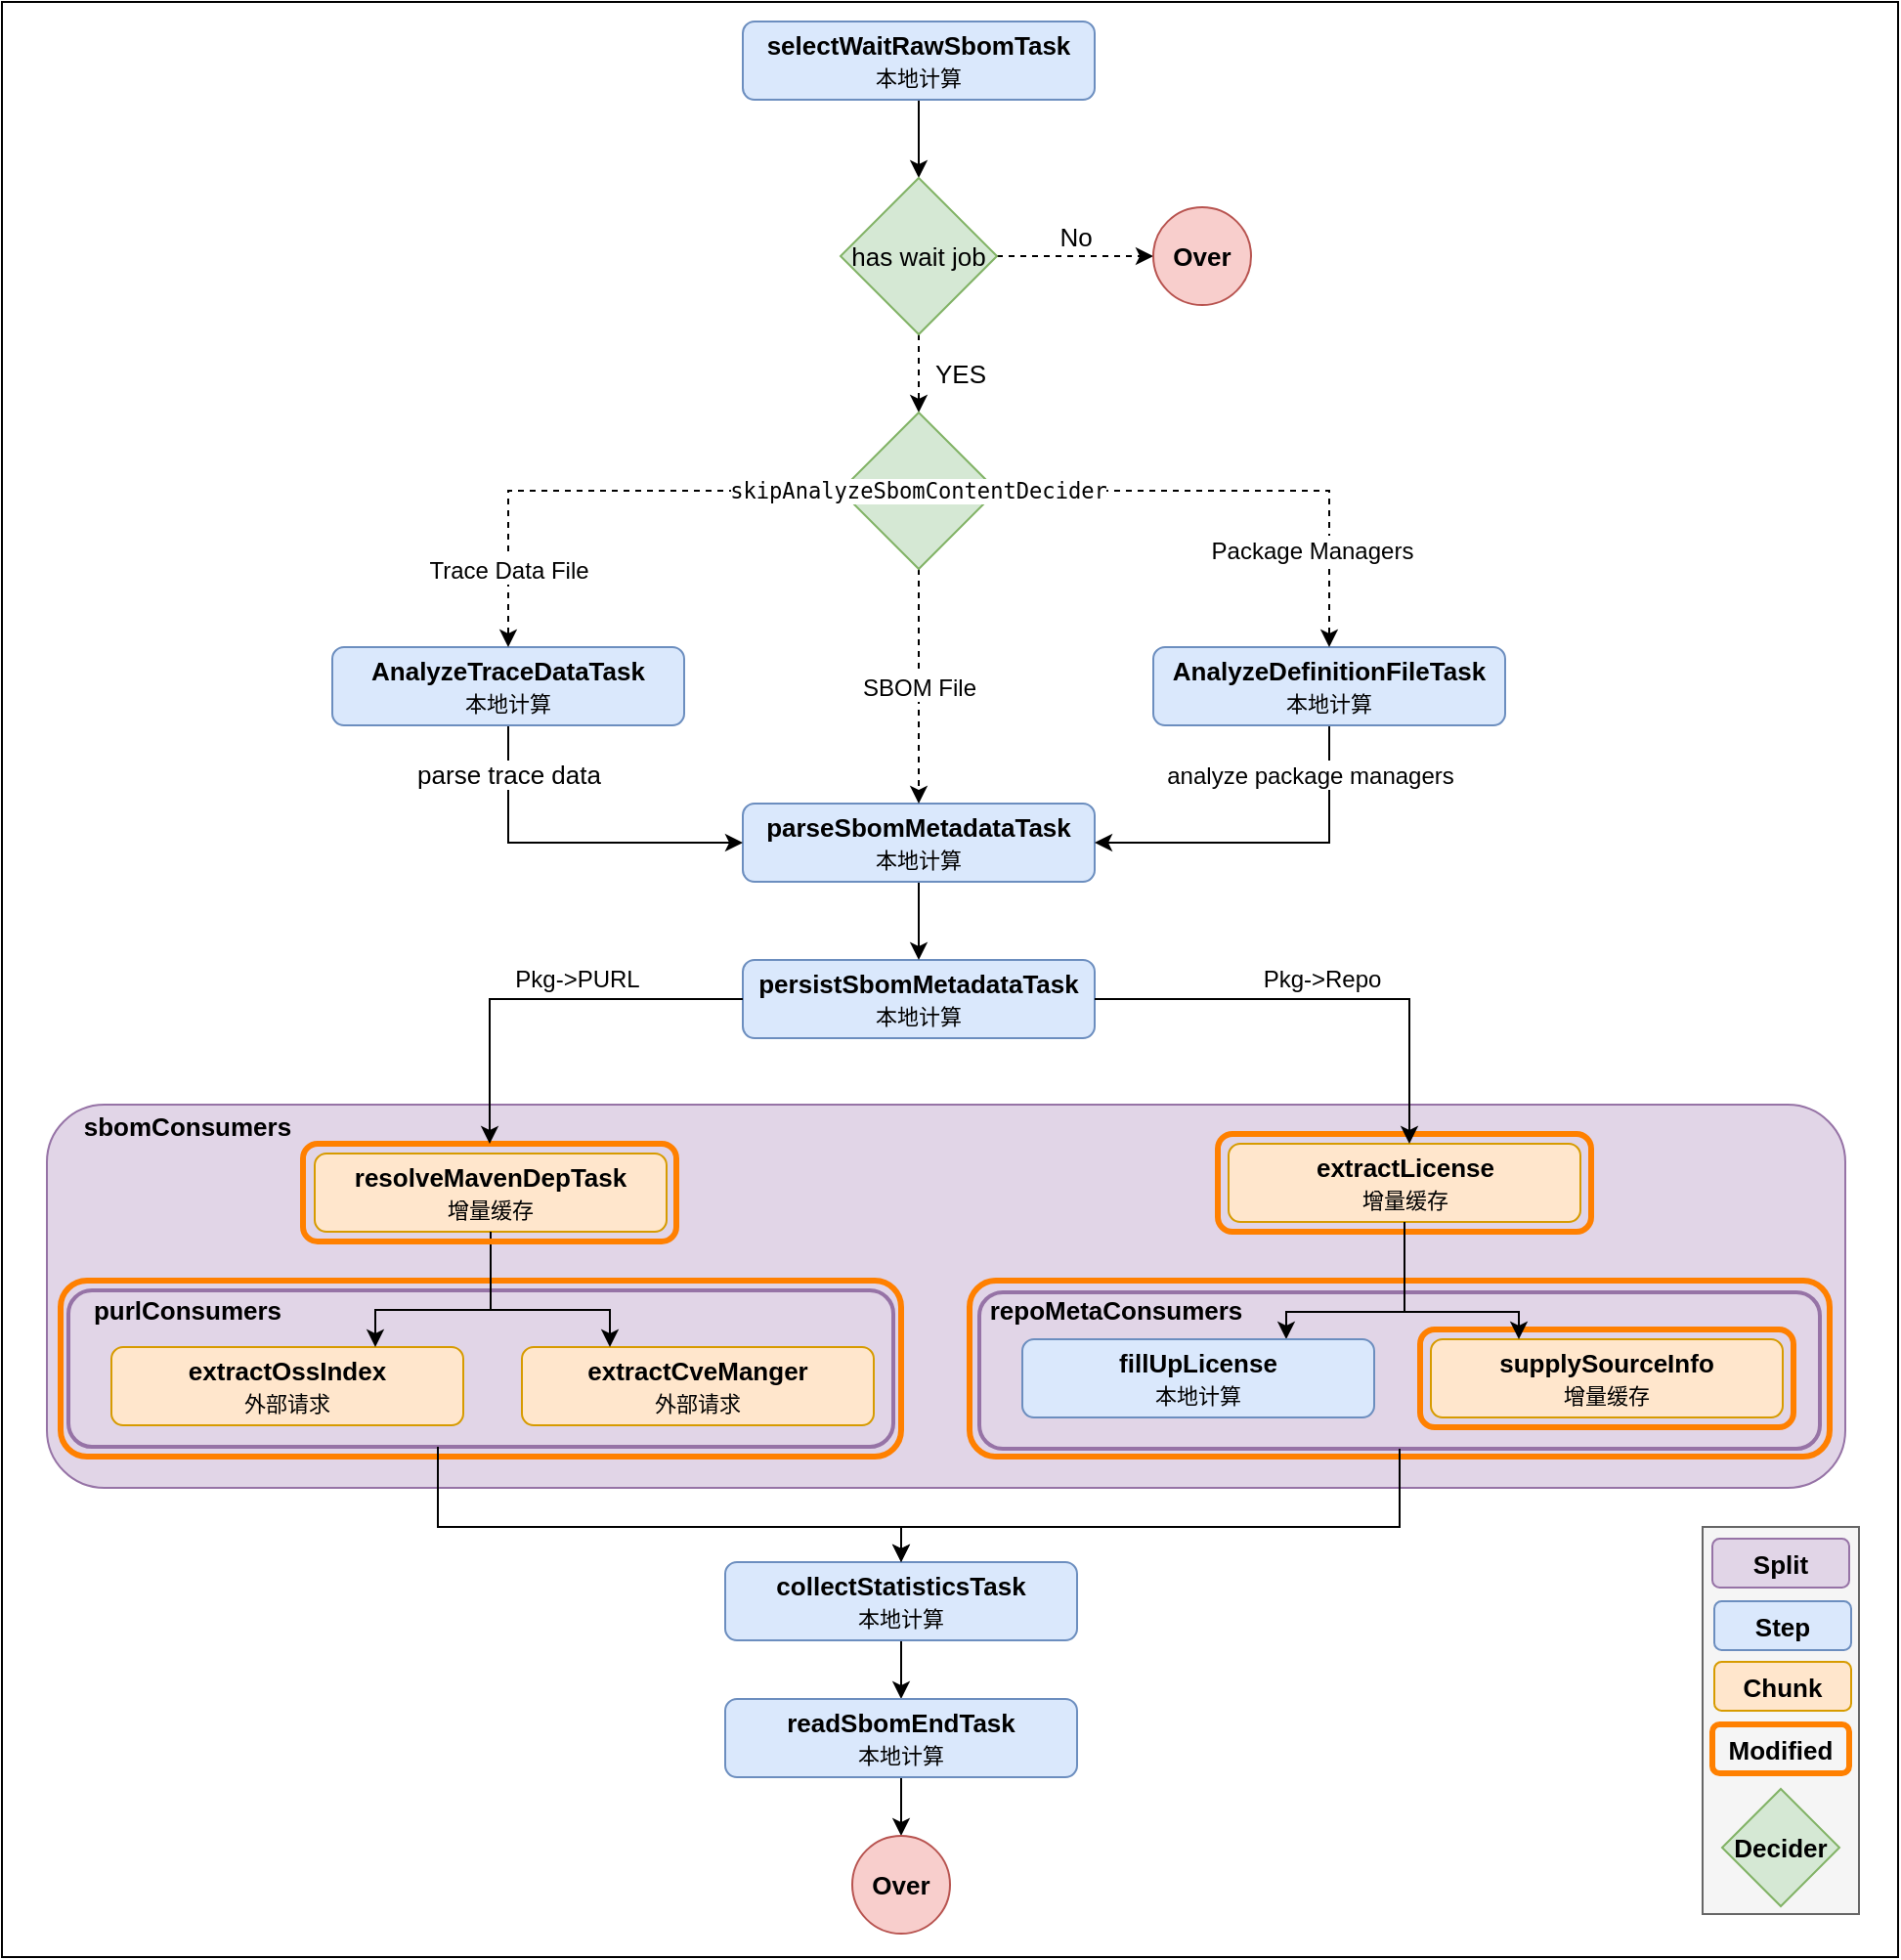 <mxfile version="20.3.0" type="device"><diagram id="M8MxXBrPchK3HFXcNhpn" name="Page-1"><mxGraphModel dx="2249" dy="865" grid="1" gridSize="10" guides="1" tooltips="1" connect="1" arrows="1" fold="1" page="1" pageScale="1" pageWidth="827" pageHeight="1169" math="0" shadow="0"><root><mxCell id="0"/><mxCell id="1" parent="0"/><mxCell id="147" value="" style="rounded=0;whiteSpace=wrap;html=1;" parent="1" vertex="1"><mxGeometry x="-750" width="970" height="1000" as="geometry"/></mxCell><mxCell id="C5ugTc-_vFbD0YW2NuKP-161" value="" style="rounded=1;whiteSpace=wrap;html=1;fontSize=12;fillColor=#e1d5e7;strokeColor=#9673a6;" vertex="1" parent="1"><mxGeometry x="-727" y="564" width="920" height="196" as="geometry"/></mxCell><mxCell id="C5ugTc-_vFbD0YW2NuKP-149" value="" style="rounded=1;whiteSpace=wrap;html=1;fillColor=none;strokeWidth=3;strokeColor=#FF8000;" vertex="1" parent="1"><mxGeometry x="-720" y="654" width="430" height="90" as="geometry"/></mxCell><mxCell id="129" value="" style="rounded=1;whiteSpace=wrap;html=1;fontSize=12;fillColor=#e1d5e7;strokeColor=#9673a6;strokeWidth=2;" parent="1" vertex="1"><mxGeometry x="-250" y="660" width="430" height="80" as="geometry"/></mxCell><mxCell id="116" value="" style="rounded=1;whiteSpace=wrap;html=1;fontSize=12;fillColor=#e1d5e7;strokeColor=#9673a6;strokeWidth=2;" parent="1" vertex="1"><mxGeometry x="-716" y="659" width="422" height="80" as="geometry"/></mxCell><mxCell id="90" style="edgeStyle=orthogonalEdgeStyle;rounded=0;orthogonalLoop=1;jettySize=auto;html=1;exitX=0.5;exitY=1;exitDx=0;exitDy=0;entryX=0.5;entryY=0;entryDx=0;entryDy=0;fontSize=13;" parent="1" source="91" target="94" edge="1"><mxGeometry relative="1" as="geometry"/></mxCell><mxCell id="91" value="selectWaitRawSbomTask&lt;br&gt;&lt;span style=&quot;font-size: 11px; font-weight: 400;&quot;&gt;本地计算&lt;/span&gt;" style="rounded=1;whiteSpace=wrap;html=1;fillColor=#dae8fc;strokeColor=#6c8ebf;fontSize=13;fontStyle=1" parent="1" vertex="1"><mxGeometry x="-371" y="10" width="180" height="40" as="geometry"/></mxCell><mxCell id="92" value="No" style="edgeStyle=orthogonalEdgeStyle;rounded=0;orthogonalLoop=1;jettySize=auto;html=1;exitX=1;exitY=0.5;exitDx=0;exitDy=0;entryX=0;entryY=0.5;entryDx=0;entryDy=0;fontSize=13;dashed=1;" parent="1" source="94" target="95" edge="1"><mxGeometry y="10" relative="1" as="geometry"><mxPoint as="offset"/></mxGeometry></mxCell><mxCell id="93" value="YES" style="edgeStyle=orthogonalEdgeStyle;rounded=0;orthogonalLoop=1;jettySize=auto;html=1;exitX=0.5;exitY=1;exitDx=0;exitDy=0;entryX=0.5;entryY=0;entryDx=0;entryDy=0;fontSize=13;dashed=1;" parent="1" source="94" target="114" edge="1"><mxGeometry y="21" relative="1" as="geometry"><mxPoint as="offset"/></mxGeometry></mxCell><mxCell id="94" value="has wait job" style="rhombus;whiteSpace=wrap;html=1;fillColor=#d5e8d4;strokeColor=#82b366;fontSize=13;" parent="1" vertex="1"><mxGeometry x="-321" y="90" width="80" height="80" as="geometry"/></mxCell><mxCell id="95" value="Over" style="ellipse;whiteSpace=wrap;html=1;aspect=fixed;fillColor=#f8cecc;strokeColor=#b85450;fontSize=13;fontStyle=1" parent="1" vertex="1"><mxGeometry x="-161" y="105" width="50" height="50" as="geometry"/></mxCell><mxCell id="100" value="persistSbomMetadataTask&lt;br&gt;&lt;span style=&quot;font-size: 11px; font-weight: 400;&quot;&gt;本地计算&lt;/span&gt;" style="rounded=1;whiteSpace=wrap;html=1;fillColor=#dae8fc;strokeColor=#6c8ebf;fontSize=13;fontStyle=1" parent="1" vertex="1"><mxGeometry x="-371" y="490" width="180" height="40" as="geometry"/></mxCell><mxCell id="101" style="edgeStyle=orthogonalEdgeStyle;rounded=0;orthogonalLoop=1;jettySize=auto;html=1;exitX=0.5;exitY=1;exitDx=0;exitDy=0;fontSize=13;fontColor=#000000;" parent="1" source="102" target="100" edge="1"><mxGeometry relative="1" as="geometry"/></mxCell><mxCell id="102" value="parseSbomMetadataTask&lt;br&gt;&lt;span style=&quot;font-size: 11px; font-weight: 400;&quot;&gt;本地计算&lt;/span&gt;" style="rounded=1;whiteSpace=wrap;html=1;fillColor=#dae8fc;strokeColor=#6c8ebf;fontSize=13;fontStyle=1" parent="1" vertex="1"><mxGeometry x="-371" y="410" width="180" height="40" as="geometry"/></mxCell><mxCell id="103" style="edgeStyle=orthogonalEdgeStyle;rounded=0;orthogonalLoop=1;jettySize=auto;html=1;exitX=0.5;exitY=1;exitDx=0;exitDy=0;entryX=0;entryY=0.5;entryDx=0;entryDy=0;fontSize=13;fontColor=#000000;" parent="1" source="105" target="102" edge="1"><mxGeometry relative="1" as="geometry"/></mxCell><mxCell id="104" value="parse trace data" style="edgeLabel;html=1;align=center;verticalAlign=middle;resizable=0;points=[];fontSize=13;fontColor=#000000;" parent="103" vertex="1" connectable="0"><mxGeometry x="-0.367" relative="1" as="geometry"><mxPoint y="-32" as="offset"/></mxGeometry></mxCell><mxCell id="105" value="AnalyzeTraceDataTask&lt;br&gt;&lt;span style=&quot;font-size: 11px; font-weight: 400;&quot;&gt;本地计算&lt;/span&gt;" style="rounded=1;whiteSpace=wrap;html=1;fillColor=#dae8fc;strokeColor=#6c8ebf;fontSize=13;fontStyle=1" parent="1" vertex="1"><mxGeometry x="-581" y="330" width="180" height="40" as="geometry"/></mxCell><mxCell id="106" style="edgeStyle=orthogonalEdgeStyle;rounded=0;orthogonalLoop=1;jettySize=auto;html=1;entryX=1;entryY=0.5;entryDx=0;entryDy=0;fontSize=13;fontColor=#000000;exitX=0.5;exitY=1;exitDx=0;exitDy=0;" parent="1" source="108" target="102" edge="1"><mxGeometry relative="1" as="geometry"/></mxCell><mxCell id="107" value="&lt;font style=&quot;font-size: 12px&quot;&gt;analyze package managers&lt;/font&gt;" style="edgeLabel;html=1;align=center;verticalAlign=middle;resizable=0;points=[];fontSize=13;fontColor=#000000;" parent="106" vertex="1" connectable="0"><mxGeometry x="-0.044" y="1" relative="1" as="geometry"><mxPoint x="16" y="-36" as="offset"/></mxGeometry></mxCell><mxCell id="108" value="AnalyzeDefinitionFileTask&lt;br&gt;&lt;span style=&quot;font-size: 11px; font-weight: 400;&quot;&gt;本地计算&lt;/span&gt;" style="rounded=1;whiteSpace=wrap;html=1;fillColor=#dae8fc;strokeColor=#6c8ebf;fontSize=13;fontStyle=1" parent="1" vertex="1"><mxGeometry x="-161" y="330" width="180" height="40" as="geometry"/></mxCell><mxCell id="109" value="&lt;font style=&quot;font-size: 12px&quot;&gt;SBOM File&lt;/font&gt;" style="edgeStyle=orthogonalEdgeStyle;rounded=0;orthogonalLoop=1;jettySize=auto;html=1;exitX=0.5;exitY=1;exitDx=0;exitDy=0;entryX=0.5;entryY=0;entryDx=0;entryDy=0;fontSize=13;fontColor=#000000;dashed=1;" parent="1" source="114" target="102" edge="1"><mxGeometry relative="1" as="geometry"><mxPoint x="-281" y="310" as="sourcePoint"/></mxGeometry></mxCell><mxCell id="110" style="edgeStyle=orthogonalEdgeStyle;rounded=0;orthogonalLoop=1;jettySize=auto;html=1;fontSize=13;fontColor=#000000;dashed=1;" parent="1" source="114" target="105" edge="1"><mxGeometry relative="1" as="geometry"/></mxCell><mxCell id="111" value="&lt;font style=&quot;font-size: 12px&quot;&gt;Trace Data File&lt;/font&gt;" style="edgeLabel;html=1;align=center;verticalAlign=middle;resizable=0;points=[];fontSize=13;fontColor=#000000;" parent="110" vertex="1" connectable="0"><mxGeometry x="-0.009" relative="1" as="geometry"><mxPoint x="-46" y="40" as="offset"/></mxGeometry></mxCell><mxCell id="C5ugTc-_vFbD0YW2NuKP-152" value="" style="rounded=1;whiteSpace=wrap;fillColor=none;strokeWidth=3;strokeColor=#FF8000;" vertex="1" parent="1"><mxGeometry x="-255" y="654" width="440" height="90" as="geometry"/></mxCell><mxCell id="112" style="edgeStyle=orthogonalEdgeStyle;rounded=0;orthogonalLoop=1;jettySize=auto;html=1;exitX=1;exitY=0.5;exitDx=0;exitDy=0;entryX=0.5;entryY=0;entryDx=0;entryDy=0;fontSize=13;fontColor=#000000;dashed=1;" parent="1" source="114" target="108" edge="1"><mxGeometry relative="1" as="geometry"/></mxCell><mxCell id="113" value="&lt;font style=&quot;font-size: 12px&quot;&gt;Package Managers&lt;/font&gt;" style="edgeLabel;html=1;align=center;verticalAlign=middle;resizable=0;points=[];fontSize=13;fontColor=#000000;" parent="112" vertex="1" connectable="0"><mxGeometry x="0.339" y="3" relative="1" as="geometry"><mxPoint x="-7" y="33" as="offset"/></mxGeometry></mxCell><mxCell id="114" value="&lt;pre style=&quot;background-color: rgb(255 , 255 , 255) ; font-family: &amp;#34;jetbrains mono&amp;#34; , monospace ; font-size: 8.3pt&quot;&gt;&lt;pre style=&quot;font-family: &amp;#34;jetbrains mono&amp;#34; , monospace ; font-size: 8.3pt&quot;&gt;skipAnalyzeSbomContentDecider&lt;/pre&gt;&lt;/pre&gt;" style="rhombus;whiteSpace=wrap;html=1;fillColor=#d5e8d4;strokeColor=#82b366;fontSize=13;" parent="1" vertex="1"><mxGeometry x="-321" y="210" width="80" height="80" as="geometry"/></mxCell><mxCell id="117" value="&lt;b&gt;purlConsumers&lt;/b&gt;" style="text;html=1;strokeColor=none;fillColor=none;align=center;verticalAlign=middle;whiteSpace=wrap;rounded=0;fontSize=13;fontColor=#000000;" parent="1" vertex="1"><mxGeometry x="-716" y="659" width="122" height="20" as="geometry"/></mxCell><mxCell id="118" value="&lt;b&gt;resolveMavenDepTask&lt;br&gt;&lt;/b&gt;&lt;span style=&quot;font-size: 11px; font-weight: 400;&quot;&gt;增量缓存&lt;/span&gt;&lt;b&gt;&lt;br&gt;&lt;/b&gt;" style="rounded=1;whiteSpace=wrap;html=1;fillColor=#ffe6cc;strokeColor=#d79b00;fontSize=13;fontStyle=1" parent="1" vertex="1"><mxGeometry x="-590" y="589" width="180" height="40" as="geometry"/></mxCell><mxCell id="119" value="extractOssIndex&lt;br&gt;&lt;font style=&quot;font-size: 11px; font-weight: normal;&quot;&gt;外部请求&lt;/font&gt;" style="rounded=1;whiteSpace=wrap;html=1;fillColor=#ffe6cc;strokeColor=#d79b00;fontSize=13;fontStyle=1" parent="1" vertex="1"><mxGeometry x="-694" y="688" width="180" height="40" as="geometry"/></mxCell><mxCell id="120" value="extractCveManger&lt;br&gt;&lt;span style=&quot;font-size: 11px; font-weight: 400;&quot;&gt;外部请求&lt;/span&gt;" style="rounded=1;whiteSpace=wrap;html=1;fillColor=#ffe6cc;strokeColor=#d79b00;fontSize=13;fontStyle=1" parent="1" vertex="1"><mxGeometry x="-484" y="688" width="180" height="40" as="geometry"/></mxCell><mxCell id="121" style="edgeStyle=orthogonalEdgeStyle;rounded=0;orthogonalLoop=1;jettySize=auto;html=1;fontSize=12;fontColor=#000000;entryX=0.25;entryY=0;entryDx=0;entryDy=0;exitX=0.5;exitY=1;exitDx=0;exitDy=0;" parent="1" source="118" target="120" edge="1"><mxGeometry relative="1" as="geometry"><mxPoint x="70" y="609" as="targetPoint"/><mxPoint x="-500" y="639" as="sourcePoint"/><Array as="points"><mxPoint x="-500" y="669"/><mxPoint x="-439" y="669"/></Array></mxGeometry></mxCell><mxCell id="122" style="edgeStyle=orthogonalEdgeStyle;rounded=0;orthogonalLoop=1;jettySize=auto;html=1;fontSize=12;fontColor=#000000;entryX=0.75;entryY=0;entryDx=0;entryDy=0;exitX=0.5;exitY=1;exitDx=0;exitDy=0;" parent="1" source="118" target="119" edge="1"><mxGeometry relative="1" as="geometry"><mxPoint x="70" y="609" as="targetPoint"/><mxPoint x="-500" y="640" as="sourcePoint"/><Array as="points"><mxPoint x="-500" y="669"/><mxPoint x="-559" y="669"/></Array></mxGeometry></mxCell><mxCell id="123" style="edgeStyle=orthogonalEdgeStyle;rounded=0;orthogonalLoop=1;jettySize=auto;html=1;exitX=0.5;exitY=1;exitDx=0;exitDy=0;entryX=0.5;entryY=0;entryDx=0;entryDy=0;fontSize=12;fontColor=#000000;" parent="1" source="124" target="126" edge="1"><mxGeometry relative="1" as="geometry"/></mxCell><mxCell id="124" value="collectStatisticsTask&lt;br&gt;&lt;span style=&quot;font-size: 11px; font-weight: 400;&quot;&gt;本地计算&lt;/span&gt;" style="rounded=1;whiteSpace=wrap;html=1;fillColor=#dae8fc;strokeColor=#6c8ebf;fontSize=13;fontStyle=1" parent="1" vertex="1"><mxGeometry x="-380" y="798" width="180" height="40" as="geometry"/></mxCell><mxCell id="125" style="edgeStyle=orthogonalEdgeStyle;rounded=0;orthogonalLoop=1;jettySize=auto;html=1;exitX=0.5;exitY=1;exitDx=0;exitDy=0;entryX=0.5;entryY=0;entryDx=0;entryDy=0;fontSize=12;fontColor=#000000;" parent="1" source="126" target="127" edge="1"><mxGeometry relative="1" as="geometry"/></mxCell><mxCell id="126" value="readSbomEndTask&lt;br&gt;&lt;span style=&quot;font-size: 11px; font-weight: 400;&quot;&gt;本地计算&lt;/span&gt;" style="rounded=1;whiteSpace=wrap;html=1;fillColor=#dae8fc;strokeColor=#6c8ebf;fontSize=13;fontStyle=1" parent="1" vertex="1"><mxGeometry x="-380" y="868" width="180" height="40" as="geometry"/></mxCell><mxCell id="127" value="Over" style="ellipse;whiteSpace=wrap;html=1;aspect=fixed;fillColor=#f8cecc;strokeColor=#b85450;fontSize=13;fontStyle=1" parent="1" vertex="1"><mxGeometry x="-315" y="938" width="50" height="50" as="geometry"/></mxCell><mxCell id="C5ugTc-_vFbD0YW2NuKP-160" value="" style="rounded=1;whiteSpace=wrap;fillColor=none;strokeWidth=3;strokeColor=#FF8000;" vertex="1" parent="1"><mxGeometry x="-128" y="579" width="191" height="50" as="geometry"/></mxCell><mxCell id="132" value="extractLicense&lt;br&gt;&lt;span style=&quot;font-size: 11px; font-weight: 400;&quot;&gt;增量缓存&lt;/span&gt;" style="rounded=1;whiteSpace=wrap;html=1;fillColor=#ffe6cc;strokeColor=#d79b00;fontSize=13;fontStyle=1" parent="1" vertex="1"><mxGeometry x="-122.5" y="584" width="180" height="40" as="geometry"/></mxCell><mxCell id="C5ugTc-_vFbD0YW2NuKP-151" value="" style="rounded=1;whiteSpace=wrap;fillColor=none;strokeWidth=3;strokeColor=#FF8000;" vertex="1" parent="1"><mxGeometry x="-24.5" y="679" width="191" height="50" as="geometry"/></mxCell><mxCell id="134" value="supplySourceInfo&lt;br&gt;&lt;span style=&quot;font-weight: normal;&quot;&gt;&lt;font style=&quot;font-size: 11px;&quot;&gt;增量缓存&lt;/font&gt;&lt;/span&gt;" style="rounded=1;whiteSpace=wrap;fillColor=#ffe6cc;strokeColor=#d79b00;fontSize=13;fontStyle=1;html=1;" parent="1" vertex="1"><mxGeometry x="-19" y="684" width="180" height="40" as="geometry"/></mxCell><mxCell id="130" value="&lt;b&gt;repoMetaConsumers&lt;/b&gt;" style="text;html=1;strokeColor=none;fillColor=none;align=center;verticalAlign=middle;whiteSpace=wrap;rounded=0;fontSize=13;fontColor=#000000;" parent="1" vertex="1"><mxGeometry x="-250" y="659" width="140" height="20" as="geometry"/></mxCell><mxCell id="C5ugTc-_vFbD0YW2NuKP-148" value="" style="rounded=1;whiteSpace=wrap;html=1;fillColor=none;strokeWidth=3;strokeColor=#FF8000;" vertex="1" parent="1"><mxGeometry x="-596" y="584" width="191" height="50" as="geometry"/></mxCell><mxCell id="98" style="edgeStyle=orthogonalEdgeStyle;rounded=0;orthogonalLoop=1;jettySize=auto;html=1;fontSize=12;fontColor=#000000;exitX=0;exitY=0.5;exitDx=0;exitDy=0;entryX=0.5;entryY=0;entryDx=0;entryDy=0;" parent="1" source="100" target="C5ugTc-_vFbD0YW2NuKP-148" edge="1"><mxGeometry relative="1" as="geometry"><mxPoint x="-527" y="590" as="targetPoint"/><Array as="points"><mxPoint x="-500" y="510"/></Array></mxGeometry></mxCell><mxCell id="99" value="Pkg-&amp;gt;PURL" style="edgeLabel;html=1;align=center;verticalAlign=middle;resizable=0;points=[];fontSize=12;fontColor=#000000;" parent="98" vertex="1" connectable="0"><mxGeometry x="-0.166" y="-2" relative="1" as="geometry"><mxPoint y="-8" as="offset"/></mxGeometry></mxCell><mxCell id="128" style="edgeStyle=orthogonalEdgeStyle;rounded=0;orthogonalLoop=1;jettySize=auto;html=1;fontSize=12;fontColor=#000000;exitX=0.5;exitY=1;exitDx=0;exitDy=0;entryX=0.5;entryY=0;entryDx=0;entryDy=0;" parent="1" source="129" target="124" edge="1"><mxGeometry relative="1" as="geometry"><mxPoint x="-305" y="830" as="targetPoint"/><Array as="points"><mxPoint x="-35" y="780"/><mxPoint x="-290" y="780"/></Array></mxGeometry></mxCell><mxCell id="115" style="edgeStyle=orthogonalEdgeStyle;rounded=0;orthogonalLoop=1;jettySize=auto;html=1;entryX=0.5;entryY=0;entryDx=0;entryDy=0;fontSize=12;fontColor=#000000;" parent="1" source="116" target="124" edge="1"><mxGeometry relative="1" as="geometry"><mxPoint x="-314" y="830" as="targetPoint"/><Array as="points"><mxPoint x="-527" y="780"/><mxPoint x="-290" y="780"/></Array></mxGeometry></mxCell><mxCell id="C5ugTc-_vFbD0YW2NuKP-155" value="" style="group" vertex="1" connectable="0" parent="1"><mxGeometry x="120" y="780" width="80" height="198" as="geometry"/></mxCell><mxCell id="140" value="" style="rounded=0;whiteSpace=wrap;html=1;fontSize=11;fillColor=#f5f5f5;fontColor=#333333;strokeColor=#666666;movable=1;resizable=1;rotatable=1;deletable=1;editable=1;connectable=1;" parent="C5ugTc-_vFbD0YW2NuKP-155" vertex="1"><mxGeometry width="80" height="198" as="geometry"/></mxCell><mxCell id="136" value="Decider" style="rhombus;whiteSpace=wrap;html=1;fillColor=#d5e8d4;strokeColor=#82b366;fontSize=13;movable=1;resizable=1;rotatable=1;deletable=1;editable=1;connectable=1;fontStyle=1" parent="C5ugTc-_vFbD0YW2NuKP-155" vertex="1"><mxGeometry x="10" y="134" width="60" height="60" as="geometry"/></mxCell><mxCell id="137" value="Step" style="rounded=1;whiteSpace=wrap;html=1;fillColor=#dae8fc;strokeColor=#6c8ebf;fontSize=13;fontStyle=1;movable=1;resizable=1;rotatable=1;deletable=1;editable=1;connectable=1;" parent="C5ugTc-_vFbD0YW2NuKP-155" vertex="1"><mxGeometry x="6" y="38" width="70" height="25" as="geometry"/></mxCell><mxCell id="138" value="Chunk" style="rounded=1;whiteSpace=wrap;html=1;fillColor=#ffe6cc;strokeColor=#d79b00;fontSize=13;fontStyle=1;movable=1;resizable=1;rotatable=1;deletable=1;editable=1;connectable=1;" parent="C5ugTc-_vFbD0YW2NuKP-155" vertex="1"><mxGeometry x="6" y="69" width="70" height="25" as="geometry"/></mxCell><mxCell id="139" value="Split" style="rounded=1;whiteSpace=wrap;html=1;fillColor=#e1d5e7;strokeColor=#9673a6;fontSize=13;fontStyle=1;movable=1;resizable=1;rotatable=1;deletable=1;editable=1;connectable=1;" parent="C5ugTc-_vFbD0YW2NuKP-155" vertex="1"><mxGeometry x="5" y="6" width="70" height="25" as="geometry"/></mxCell><mxCell id="C5ugTc-_vFbD0YW2NuKP-154" value="Modified" style="rounded=1;whiteSpace=wrap;html=1;fillColor=none;strokeWidth=3;strokeColor=#FF8000;fontSize=13;fontStyle=1" vertex="1" parent="C5ugTc-_vFbD0YW2NuKP-155"><mxGeometry x="5" y="101" width="70" height="25" as="geometry"/></mxCell><mxCell id="C5ugTc-_vFbD0YW2NuKP-158" style="edgeStyle=orthogonalEdgeStyle;rounded=0;orthogonalLoop=1;jettySize=auto;html=1;exitX=0.5;exitY=1;exitDx=0;exitDy=0;entryX=0.25;entryY=0;entryDx=0;entryDy=0;fontSize=13;" edge="1" parent="1" source="132" target="134"><mxGeometry relative="1" as="geometry"><Array as="points"><mxPoint x="-32" y="670"/><mxPoint x="26" y="670"/></Array></mxGeometry></mxCell><mxCell id="C5ugTc-_vFbD0YW2NuKP-156" style="edgeStyle=orthogonalEdgeStyle;rounded=0;orthogonalLoop=1;jettySize=auto;html=1;exitX=0.5;exitY=1;exitDx=0;exitDy=0;fontSize=13;entryX=0.75;entryY=0;entryDx=0;entryDy=0;" edge="1" parent="1" source="132" target="135"><mxGeometry relative="1" as="geometry"><Array as="points"><mxPoint x="-32" y="670"/><mxPoint x="-93" y="670"/></Array></mxGeometry></mxCell><mxCell id="135" value="fillUpLicense&lt;br&gt;&lt;span style=&quot;font-weight: normal;&quot;&gt;&lt;font style=&quot;font-size: 11px;&quot;&gt;本地计算&lt;/font&gt;&lt;/span&gt;" style="rounded=1;whiteSpace=wrap;fillColor=#dae8fc;strokeColor=#6c8ebf;fontSize=13;fontStyle=1;html=1;" parent="1" vertex="1"><mxGeometry x="-228" y="684" width="180" height="40" as="geometry"/></mxCell><mxCell id="96" style="edgeStyle=orthogonalEdgeStyle;rounded=0;orthogonalLoop=1;jettySize=auto;html=1;fontSize=12;fontColor=#000000;exitX=1;exitY=0.5;exitDx=0;exitDy=0;" parent="1" target="132" edge="1" source="100"><mxGeometry relative="1" as="geometry"><mxPoint x="-160" y="510" as="sourcePoint"/><Array as="points"><mxPoint x="-30" y="510"/></Array><mxPoint x="-30" y="550" as="targetPoint"/></mxGeometry></mxCell><mxCell id="97" value="Pkg-&amp;gt;Repo" style="edgeLabel;html=1;align=center;verticalAlign=middle;resizable=0;points=[];fontSize=12;fontColor=#000000;" parent="96" vertex="1" connectable="0"><mxGeometry x="-0.016" y="-1" relative="1" as="geometry"><mxPoint y="-11" as="offset"/></mxGeometry></mxCell><mxCell id="C5ugTc-_vFbD0YW2NuKP-162" value="&lt;b&gt;sbomConsumers&lt;/b&gt;" style="text;html=1;strokeColor=none;fillColor=none;align=center;verticalAlign=middle;whiteSpace=wrap;rounded=0;fontSize=13;fontColor=#000000;" vertex="1" parent="1"><mxGeometry x="-725" y="565" width="140" height="20" as="geometry"/></mxCell></root></mxGraphModel></diagram></mxfile>